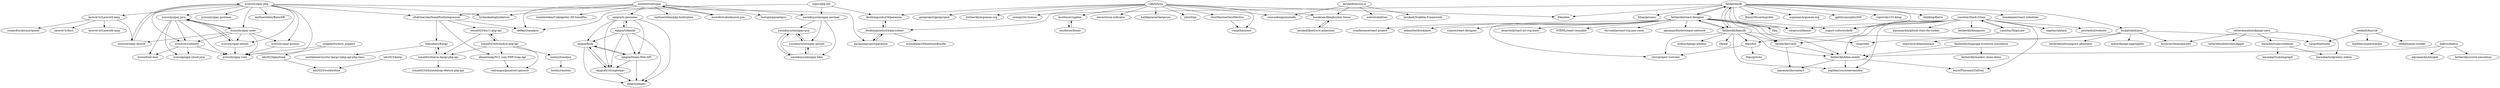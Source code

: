 digraph G {
"ozgur/php-est" -> "defiant/sanalpos"
"ozgur/php-est" -> "yasinkuyu/omnipay-nestpay"
"ozgur/php-est" -> "ibrahimgunduz34/paranoia"
"epigra/fixify" -> "epigra/trstringhelper"
"epigra/fixify" -> "epigra/pmgen"
"epigra/fixify" -> "epigra/Steam-Web-API"
"fatiherikli/language-evolution-simulation" -> "fatiherikli/markov-chain-demo"
"fatiherikli/language-evolution-simulation" -> "fatiherikli/kilim-motifs"
"iyzico/iyzipay-php" -> "iyzico/iyzipay-laravel"
"iyzico/iyzipay-php" -> "iyzico/iyzipay-java"
"iyzico/iyzipay-php" -> "laravel-tr/Laravel5-lang"
"iyzico/iyzipay-php" -> "iyzico/iyzipay-node"
"iyzico/iyzipay-php" -> "iyzico/iyzipay-ruby"
"iyzico/iyzipay-php" -> "iyzico/iyzipay-dotnet"
"iyzico/iyzipay-php" -> "furkankadioglu/efatura" ["e"=1]
"iyzico/iyzipay-php" -> "ufukOzarslan/SanalPosEntegrasyon"
"iyzico/iyzipay-php" -> "iyzico/recruitment"
"iyzico/iyzipay-php" -> "paranoiaproject/paranoia"
"iyzico/iyzipay-php" -> "iyzico/iyzipay-postman"
"iyzico/iyzipay-php" -> "iyzico/iyzipay-python"
"iyzico/iyzipay-php" -> "tayfunerbilen/BasicDB"
"fatiherikli/react-designer" -> "fatiherikli/klassify"
"fatiherikli/react-designer" -> "fatiherikli/fil"
"fatiherikli/react-designer" -> "fatiherikli/kilim-motifs"
"fatiherikli/react-designer" -> "fatiherikli/voxel"
"fatiherikli/react-designer" -> "yogurt-cultures/kefir" ["e"=1]
"fatiherikli/react-designer" -> "f/pq" ["e"=1]
"fatiherikli/react-designer" -> "ryanflorence/react-project" ["e"=1]
"fatiherikli/react-designer" -> "ademilter/bricklayer" ["e"=1]
"fatiherikli/react-designer" -> "sdogruyol/kemal" ["e"=1]
"fatiherikli/react-designer" -> "rsamec/react-designer"
"fatiherikli/react-designer" -> "moarwick/react-mt-svg-lines"
"fatiherikli/react-designer" -> "STRML/react-resizable" ["e"=1]
"fatiherikli/react-designer" -> "ybrs/project-switcher"
"fatiherikli/react-designer" -> "chrvadala/react-svg-pan-zoom" ["e"=1]
"fatiherikli/react-designer" -> "alpcanaydin/developer-network"
"fatiherikli/klassify" -> "fatiherikli/react-designer"
"fatiherikli/klassify" -> "fatiherikli/kilim-motifs"
"fatiherikli/klassify" -> "fatiherikli/voxel"
"fatiherikli/klassify" -> "vargi/reko"
"fatiherikli/klassify" -> "ybrs/project-switcher"
"fatiherikli/klassify" -> "f/kreal"
"fatiherikli/klassify" -> "yigitbey/soyouhaveanidea"
"fatiherikli/klassify" -> "Hipo/hst"
"fatiherikli/klassify" -> "erdem/django-admino" ["e"=1]
"fatiherikli/klassify" -> "fatiherikli/fil"
"iyzico/iyzipay-python" -> "iyzico/iyzipay-ruby"
"larukedi/laroux.js" -> "eserozvataf/sey"
"larukedi/laroux.js" -> "burakcan/Headhunter-Savar"
"larukedi/laroux.js" -> "larukedi/Scabbia-Framework"
"larukedi/laroux.js" -> "sonsuzdongu/muhafiz"
"mewebstudio/pos" -> "mewebstudio/laravel-pos"
"mewebstudio/pos" -> "ufukOzarslan/SanalPosEntegrasyon"
"mewebstudio/pos" -> "defiant/sanalpos"
"mewebstudio/pos" -> "bsevgin/garantipos"
"mewebstudio/pos" -> "yasinkuyu/omnipay-nestpay"
"mewebstudio/pos" -> "ismetertekin/Codeigniter-3D-SanalPos"
"mewebstudio/pos" -> "tayfunerbilen/php-boilerplate" ["e"=1]
"mewebstudio/pos" -> "furkankadioglu/efatura" ["e"=1]
"mewebstudio/pos" -> "epigra/tr-geozones"
"sbagdat/turkish_support" -> "iyzico/iyzipay-ruby"
"sbagdat/turkish_support" -> "lab2023/playbook"
"epigra/tr-geozones" -> "epigra/fixify"
"epigra/tr-geozones" -> "epigra/trstringhelper"
"epigra/tr-geozones" -> "epigra/tckimlik"
"epigra/tr-geozones" -> "epigra/pmgen"
"epigra/tr-geozones" -> "epigra/Steam-Web-API"
"fatiherikli/fil" -> "BinaryMuse/imgsible" ["e"=1]
"fatiherikli/fil" -> "fatiherikli/react-designer"
"fatiherikli/fil" -> "sdogruyol/kemal" ["e"=1]
"fatiherikli/fil" -> "arguman/arguman.org" ["e"=1]
"fatiherikli/fil" -> "gpbl/isomorphic500" ["e"=1]
"fatiherikli/fil" -> "vigo/ruby101-kitap" ["e"=1]
"fatiherikli/fil" -> "fatiherikli/klassify"
"fatiherikli/fil" -> "skidding/flatris" ["e"=1]
"fatiherikli/fil" -> "ibrahimgunduz34/payuclient"
"fatiherikli/fil" -> "fergalwalsh/pico"
"fatiherikli/fil" -> "f/kamber" ["e"=1]
"fatiherikli/fil" -> "f/pq" ["e"=1]
"fatiherikli/fil" -> "hanakamer/react-scheduler"
"fatiherikli/fil" -> "Khan/perseus" ["e"=1]
"fatiherikli/fil" -> "yogurt-cultures/kefir" ["e"=1]
"rakyll/tyyp" -> "erengy/rte-license"
"rakyll/tyyp" -> "geziproject/geziproject"
"rakyll/tyyp" -> "fatiherikli/arguman.org"
"rakyll/tyyp" -> "burakcan/Headhunter-Savar"
"rakyll/tyyp" -> "ibrahimgunduz34/paranoia"
"rakyll/tyyp" -> "f/kamber" ["e"=1]
"rakyll/tyyp" -> "vargi/hazinses"
"rakyll/tyyp" -> "sonsuzdongu/muhafiz"
"rakyll/tyyp" -> "GeziMeclise/GeziMeclise"
"rakyll/tyyp" -> "emre/storm-indicator"
"rakyll/tyyp" -> "halilkaya/serdaripsum" ["e"=1]
"rakyll/tyyp" -> "kozdincer/cigdem"
"rakyll/tyyp" -> "ybrs/trpy"
"yasintoy/Slack-Gitsin" -> "yasintoy/SnipLime"
"yasintoy/Slack-Gitsin" -> "alpcanaydin/github-stats-for-turkey" ["e"=1]
"yasintoy/Slack-Gitsin" -> "yigitbey/soyouhaveanidea"
"yasintoy/Slack-Gitsin" -> "fatiherikli/komposto"
"yasintoy/Slack-Gitsin" -> "emre/PharmacyOnDuty"
"yasintoy/Slack-Gitsin" -> "yogurt-cultures/kefir" ["e"=1]
"yasintoy/Slack-Gitsin" -> "fatiherikli/voxel"
"yasintoy/Slack-Gitsin" -> "sdogruyol/kemal" ["e"=1]
"yasintoy/Slack-Gitsin" -> "fatiherikli/kilim-motifs"
"yasintoy/Slack-Gitsin" -> "cagataycali/lazy" ["e"=1]
"yasintoy/Slack-Gitsin" -> "pyistanbul/website" ["e"=1]
"fatiherikli/voxel" -> "fatiherikli/kilim-motifs"
"fatiherikli/voxel" -> "alpcanaydin/sonharf" ["e"=1]
"kaktus/kaktus" -> "fatiherikli/kilim-motifs"
"kaktus/kaktus" -> "alpcanaydin/heygidi" ["e"=1]
"kaktus/kaktus" -> "fatiherikli/crowd-simulation"
"yasintoy/SnipLime" -> "yasintoy/Slack-Gitsin"
"yasintoy/SnipLime" -> "ozgurince/AdamAsmaca"
"yasinkuyu/omnipay-nestpay" -> "yasinkuyu/omnipay-gvp"
"yasinkuyu/omnipay-nestpay" -> "yasinkuyu/omnipay-posnet"
"yasinkuyu/omnipay-nestpay" -> "yasinkuyu/omnipay-bkm"
"fergalwalsh/pico" -> "aykut/django-aggregates"
"fergalwalsh/pico" -> "huseyinyilmaz/placebo"
"fergalwalsh/pico" -> "Hipo/hst"
"fergalwalsh/pico" -> "vargi/reko"
"fergalwalsh/pico" -> "vargi/deathnote"
"fergalwalsh/pico" -> "tatterdemalion/jigsaw-generator"
"teknomavi/Kargo" -> "ismail0234/aras-kargo-php-api"
"teknomavi/Kargo" -> "umitkatmer/yurtici-kargo-takip-api-php-class"
"iyzico/recruitment" -> "iyzico/boot-mon"
"iyzico/recruitment" -> "iyzico/google-cloud-java"
"iyzico/recruitment" -> "iyzico/iyzipay-ruby"
"iyzico/iyzipay-java" -> "iyzico/boot-mon"
"iyzico/iyzipay-java" -> "iyzico/iyzipay-ruby"
"iyzico/iyzipay-java" -> "iyzico/recruitment"
"iyzico/iyzipay-java" -> "iyzico/google-cloud-java"
"iyzico/iyzipay-java" -> "iyzico/iyzipay-dotnet"
"iyzico/iyzipay-java" -> "iyzico/iyzipay-node"
"ahmetozalp/N11.com-PHP-Soap-Api" -> "salyangoz/pazaryeri-parasut"
"mewebstudio/laravel-pos" -> "mewebstudio/pos"
"ismail0234/n11-php-api" -> "ismail0234/trendyol-php-api"
"ismail0234/n11-php-api" -> "ismail0234/aras-kargo-php-api"
"cenkalti/kuyruk" -> "cenkalti/pypi-notifier"
"cenkalti/kuyruk" -> "lambdacomplete/arper"
"cenkalti/kuyruk" -> "vargi/deathnote"
"iyzico/iyzipay-node" -> "iyzico/iyzipay-python"
"iyzico/iyzipay-node" -> "iyzico/iyzipay-ruby"
"iyzico/iyzipay-node" -> "iyzico/iyzipay-java"
"iyzico/iyzipay-node" -> "iyzico/iyzipay-dotnet"
"iyzico/iyzipay-node" -> "iyzico/iyzipay-laravel"
"iyzico/iyzipay-node" -> "iyzico/recruitment"
"laravel-tr/Laravel5-lang" -> "laravel-tr/docs"
"laravel-tr/Laravel5-lang" -> "laravel-tr/Laravel6-lang"
"laravel-tr/Laravel5-lang" -> "cuneydtural/smartpanel"
"laravel-tr/Laravel5-lang" -> "iyzico/iyzipay-laravel"
"ismail0234/trendyol-php-api" -> "ismail0234/n11-php-api"
"ismail0234/trendyol-php-api" -> "ismail0234/aras-kargo-php-api"
"ismail0234/trendyol-php-api" -> "salyangoz/pazaryeri-parasut"
"ismail0234/trendyol-php-api" -> "boolxy/trendyol"
"ismail0234/trendyol-php-api" -> "ahmetozalp/N11.com-PHP-Soap-Api"
"iyzico/iyzipay-laravel" -> "iyzico/iyzipay-php"
"ibrahimgunduz34/paranoia" -> "ibrahimgunduz34/payuclient"
"Hipo/hst" -> "ybrs/project-switcher"
"Hipo/hst" -> "Hipo/gotcha"
"ismail0234/aras-kargo-php-api" -> "ismail0234/bizimhesap-efatura-php-api"
"ismail0234/aras-kargo-php-api" -> "teknomavi/Kargo"
"boolxy/trendyol" -> "boolxy/random"
"iyzico/iyzipay-dotnet" -> "iyzico/iyzipay-ruby"
"iyzico/iyzipay-dotnet" -> "iyzico/iyzipay-java"
"fatiherikli/kilim-motifs" -> "emre/PharmacyOnDuty"
"fatiherikli/kilim-motifs" -> "yigitbey/soyouhaveanidea"
"fatiherikli/kilim-motifs" -> "alpcanaydin/sonharf" ["e"=1]
"lab2023/playbook" -> "lab2023/workwithus"
"epigra/trstringhelper" -> "epigra/pmgen"
"epigra/trstringhelper" -> "epigra/fixify"
"epigra/tckimlik" -> "epigra/fixify"
"epigra/tckimlik" -> "epigra/trstringhelper"
"epigra/tckimlik" -> "epigra/pmgen"
"epigra/tckimlik" -> "epigra/Steam-Web-API"
"epigra/tckimlik" -> "epigra/tr-geozones"
"ibrahimgunduz34/payuclient" -> "paranoiaproject/paranoia"
"ibrahimgunduz34/payuclient" -> "ibrahimgunduz34/paranoia"
"ibrahimgunduz34/payuclient" -> "mustafaileri/DenetmenBundle"
"yasinkuyu/omnipay-bkm" -> "yasinkuyu/omnipay-gvp"
"yasinkuyu/omnipay-bkm" -> "yasinkuyu/omnipay-posnet"
"yasinkuyu/omnipay-gvp" -> "yasinkuyu/omnipay-bkm"
"yasinkuyu/omnipay-gvp" -> "yasinkuyu/omnipay-posnet"
"kozdincer/cigdem" -> "kozdincer/binali"
"kozdincer/binali" -> "kozdincer/cigdem"
"tatterdemalion/django-nece" -> "baranbartu/pyscheduler"
"tatterdemalion/django-nece" -> "huseyinyilmaz/placebo"
"tatterdemalion/django-nece" -> "tatterdemalion/classdigger"
"tatterdemalion/django-nece" -> "baranbartu/djcelery-admin"
"ufukOzarslan/SanalPosEntegrasyon" -> "ahmetozalp/N11.com-PHP-Soap-Api"
"ufukOzarslan/SanalPosEntegrasyon" -> "teknomavi/Kargo"
"ufukOzarslan/SanalPosEntegrasyon" -> "ismail0234/n11-php-api"
"ufukOzarslan/SanalPosEntegrasyon" -> "defiant/sanalpos"
"baranbartu/pyscheduler" -> "baranbartu/memgraph"
"baranbartu/pyscheduler" -> "baranbartu/djcelery-admin"
"GeziMeclise/GeziMeclise" -> "vargi/hazinses"
"burakcan/Headhunter-Savar" -> "larukedi/kontra-is-anlasmasi"
"epigra/Steam-Web-API" -> "epigra/fixify"
"epigra/Steam-Web-API" -> "epigra/pmgen"
"epigra/Steam-Web-API" -> "epigra/trstringhelper"
"lab2023/katip" -> "lab2023/workwithus"
"paranoiaproject/paranoia" -> "ibrahimgunduz34/payuclient"
"larukedi/kontra-is-anlasmasi" -> "burakcan/Headhunter-Savar"
"yasinkuyu/omnipay-posnet" -> "yasinkuyu/omnipay-bkm"
"yasinkuyu/omnipay-posnet" -> "yasinkuyu/omnipay-gvp"
"ozgur/php-est" ["l"="21.993,-22.857"]
"defiant/sanalpos" ["l"="22.019,-22.814"]
"yasinkuyu/omnipay-nestpay" ["l"="22.029,-22.842"]
"ibrahimgunduz34/paranoia" ["l"="21.941,-22.905"]
"epigra/fixify" ["l"="22.029,-22.73"]
"epigra/trstringhelper" ["l"="22.031,-22.715"]
"epigra/pmgen" ["l"="22.021,-22.721"]
"epigra/Steam-Web-API" ["l"="22.017,-22.731"]
"fatiherikli/language-evolution-simulation" ["l"="21.984,-23.2"]
"fatiherikli/markov-chain-demo" ["l"="21.976,-23.23"]
"fatiherikli/kilim-motifs" ["l"="21.999,-23.141"]
"iyzico/iyzipay-php" ["l"="21.952,-22.782"]
"iyzico/iyzipay-laravel" ["l"="21.933,-22.79"]
"iyzico/iyzipay-java" ["l"="21.925,-22.747"]
"laravel-tr/Laravel5-lang" ["l"="21.913,-22.806"]
"iyzico/iyzipay-node" ["l"="21.944,-22.759"]
"iyzico/iyzipay-ruby" ["l"="21.948,-22.741"]
"iyzico/iyzipay-dotnet" ["l"="21.924,-22.763"]
"furkankadioglu/efatura" ["l"="22.815,-23.667"]
"ufukOzarslan/SanalPosEntegrasyon" ["l"="22.037,-22.774"]
"iyzico/recruitment" ["l"="21.933,-22.737"]
"paranoiaproject/paranoia" ["l"="21.961,-22.874"]
"iyzico/iyzipay-postman" ["l"="21.97,-22.796"]
"iyzico/iyzipay-python" ["l"="21.966,-22.756"]
"tayfunerbilen/BasicDB" ["l"="21.91,-22.782"]
"fatiherikli/react-designer" ["l"="22.025,-23.096"]
"fatiherikli/klassify" ["l"="22.007,-23.076"]
"fatiherikli/fil" ["l"="22.015,-23.036"]
"fatiherikli/voxel" ["l"="21.996,-23.118"]
"yogurt-cultures/kefir" ["l"="22.747,-23.595"]
"f/pq" ["l"="22.648,-23.485"]
"ryanflorence/react-project" ["l"="28.576,-32.145"]
"ademilter/bricklayer" ["l"="13.67,-34.07"]
"sdogruyol/kemal" ["l"="9.697,-29.377"]
"rsamec/react-designer" ["l"="21.976,-23.093"]
"moarwick/react-mt-svg-lines" ["l"="22.073,-23.12"]
"STRML/react-resizable" ["l"="25.658,-26.403"]
"ybrs/project-switcher" ["l"="22.033,-23.071"]
"chrvadala/react-svg-pan-zoom" ["l"="22.624,-24.607"]
"alpcanaydin/developer-network" ["l"="22.041,-23.119"]
"vargi/reko" ["l"="22.049,-23.065"]
"f/kreal" ["l"="21.974,-23.061"]
"yigitbey/soyouhaveanidea" ["l"="21.977,-23.119"]
"Hipo/hst" ["l"="22.048,-23.053"]
"erdem/django-admino" ["l"="25.989,1.214"]
"larukedi/laroux.js" ["l"="21.771,-22.903"]
"eserozvataf/sey" ["l"="21.74,-22.904"]
"burakcan/Headhunter-Savar" ["l"="21.802,-22.922"]
"larukedi/Scabbia-Framework" ["l"="21.756,-22.885"]
"sonsuzdongu/muhafiz" ["l"="21.811,-22.904"]
"mewebstudio/pos" ["l"="22.044,-22.8"]
"mewebstudio/laravel-pos" ["l"="22.055,-22.819"]
"bsevgin/garantipos" ["l"="22.071,-22.795"]
"ismetertekin/Codeigniter-3D-SanalPos" ["l"="22.073,-22.813"]
"tayfunerbilen/php-boilerplate" ["l"="-22.591,-42.894"]
"epigra/tr-geozones" ["l"="22.033,-22.745"]
"sbagdat/turkish_support" ["l"="21.938,-22.697"]
"lab2023/playbook" ["l"="21.928,-22.663"]
"epigra/tckimlik" ["l"="22.041,-22.725"]
"BinaryMuse/imgsible" ["l"="24.379,-26.134"]
"arguman/arguman.org" ["l"="22.799,-23.511"]
"gpbl/isomorphic500" ["l"="28.734,-32.004"]
"vigo/ruby101-kitap" ["l"="22.707,-23.571"]
"skidding/flatris" ["l"="24.295,-26.154"]
"ibrahimgunduz34/payuclient" ["l"="21.969,-22.925"]
"fergalwalsh/pico" ["l"="22.081,-23.045"]
"f/kamber" ["l"="9.707,-29.335"]
"hanakamer/react-scheduler" ["l"="22.007,-23.008"]
"Khan/perseus" ["l"="25.702,-0.876"]
"rakyll/tyyp" ["l"="21.854,-22.917"]
"erengy/rte-license" ["l"="21.863,-22.891"]
"geziproject/geziproject" ["l"="21.862,-22.943"]
"fatiherikli/arguman.org" ["l"="21.882,-22.93"]
"vargi/hazinses" ["l"="21.835,-22.906"]
"GeziMeclise/GeziMeclise" ["l"="21.842,-22.894"]
"emre/storm-indicator" ["l"="21.83,-22.931"]
"halilkaya/serdaripsum" ["l"="22.851,-23.471"]
"kozdincer/cigdem" ["l"="21.838,-22.954"]
"ybrs/trpy" ["l"="21.875,-22.907"]
"yasintoy/Slack-Gitsin" ["l"="21.956,-23.145"]
"yasintoy/SnipLime" ["l"="21.928,-23.165"]
"alpcanaydin/github-stats-for-turkey" ["l"="22.681,-23.496"]
"fatiherikli/komposto" ["l"="21.928,-23.136"]
"emre/PharmacyOnDuty" ["l"="21.98,-23.159"]
"cagataycali/lazy" ["l"="22.727,-23.411"]
"pyistanbul/website" ["l"="22.821,-23.477"]
"alpcanaydin/sonharf" ["l"="22.683,-23.458"]
"kaktus/kaktus" ["l"="22.033,-23.184"]
"alpcanaydin/heygidi" ["l"="22.702,-23.484"]
"fatiherikli/crowd-simulation" ["l"="22.052,-23.209"]
"ozgurince/AdamAsmaca" ["l"="21.908,-23.177"]
"yasinkuyu/omnipay-gvp" ["l"="22.035,-22.862"]
"yasinkuyu/omnipay-posnet" ["l"="22.049,-22.862"]
"yasinkuyu/omnipay-bkm" ["l"="22.045,-22.85"]
"aykut/django-aggregates" ["l"="22.095,-23.026"]
"huseyinyilmaz/placebo" ["l"="22.128,-23.065"]
"vargi/deathnote" ["l"="22.124,-23.027"]
"tatterdemalion/jigsaw-generator" ["l"="22.104,-23.049"]
"teknomavi/Kargo" ["l"="22.068,-22.74"]
"ismail0234/aras-kargo-php-api" ["l"="22.092,-22.736"]
"umitkatmer/yurtici-kargo-takip-api-php-class" ["l"="22.076,-22.715"]
"iyzico/boot-mon" ["l"="21.92,-22.724"]
"iyzico/google-cloud-java" ["l"="21.909,-22.734"]
"ahmetozalp/N11.com-PHP-Soap-Api" ["l"="22.085,-22.773"]
"salyangoz/pazaryeri-parasut" ["l"="22.114,-22.774"]
"ismail0234/n11-php-api" ["l"="22.081,-22.756"]
"ismail0234/trendyol-php-api" ["l"="22.106,-22.755"]
"cenkalti/kuyruk" ["l"="22.162,-23.011"]
"cenkalti/pypi-notifier" ["l"="22.188,-22.992"]
"lambdacomplete/arper" ["l"="22.184,-23.02"]
"laravel-tr/docs" ["l"="21.883,-22.8"]
"laravel-tr/Laravel6-lang" ["l"="21.89,-22.817"]
"cuneydtural/smartpanel" ["l"="21.908,-22.829"]
"boolxy/trendyol" ["l"="22.135,-22.743"]
"Hipo/gotcha" ["l"="22.057,-23.029"]
"ismail0234/bizimhesap-efatura-php-api" ["l"="22.107,-22.719"]
"boolxy/random" ["l"="22.154,-22.736"]
"lab2023/workwithus" ["l"="21.92,-22.64"]
"mustafaileri/DenetmenBundle" ["l"="21.985,-22.938"]
"kozdincer/binali" ["l"="21.827,-22.973"]
"tatterdemalion/django-nece" ["l"="22.168,-23.082"]
"baranbartu/pyscheduler" ["l"="22.195,-23.093"]
"tatterdemalion/classdigger" ["l"="22.186,-23.072"]
"baranbartu/djcelery-admin" ["l"="22.179,-23.101"]
"baranbartu/memgraph" ["l"="22.214,-23.101"]
"larukedi/kontra-is-anlasmasi" ["l"="21.786,-22.936"]
"lab2023/katip" ["l"="21.913,-22.62"]
}